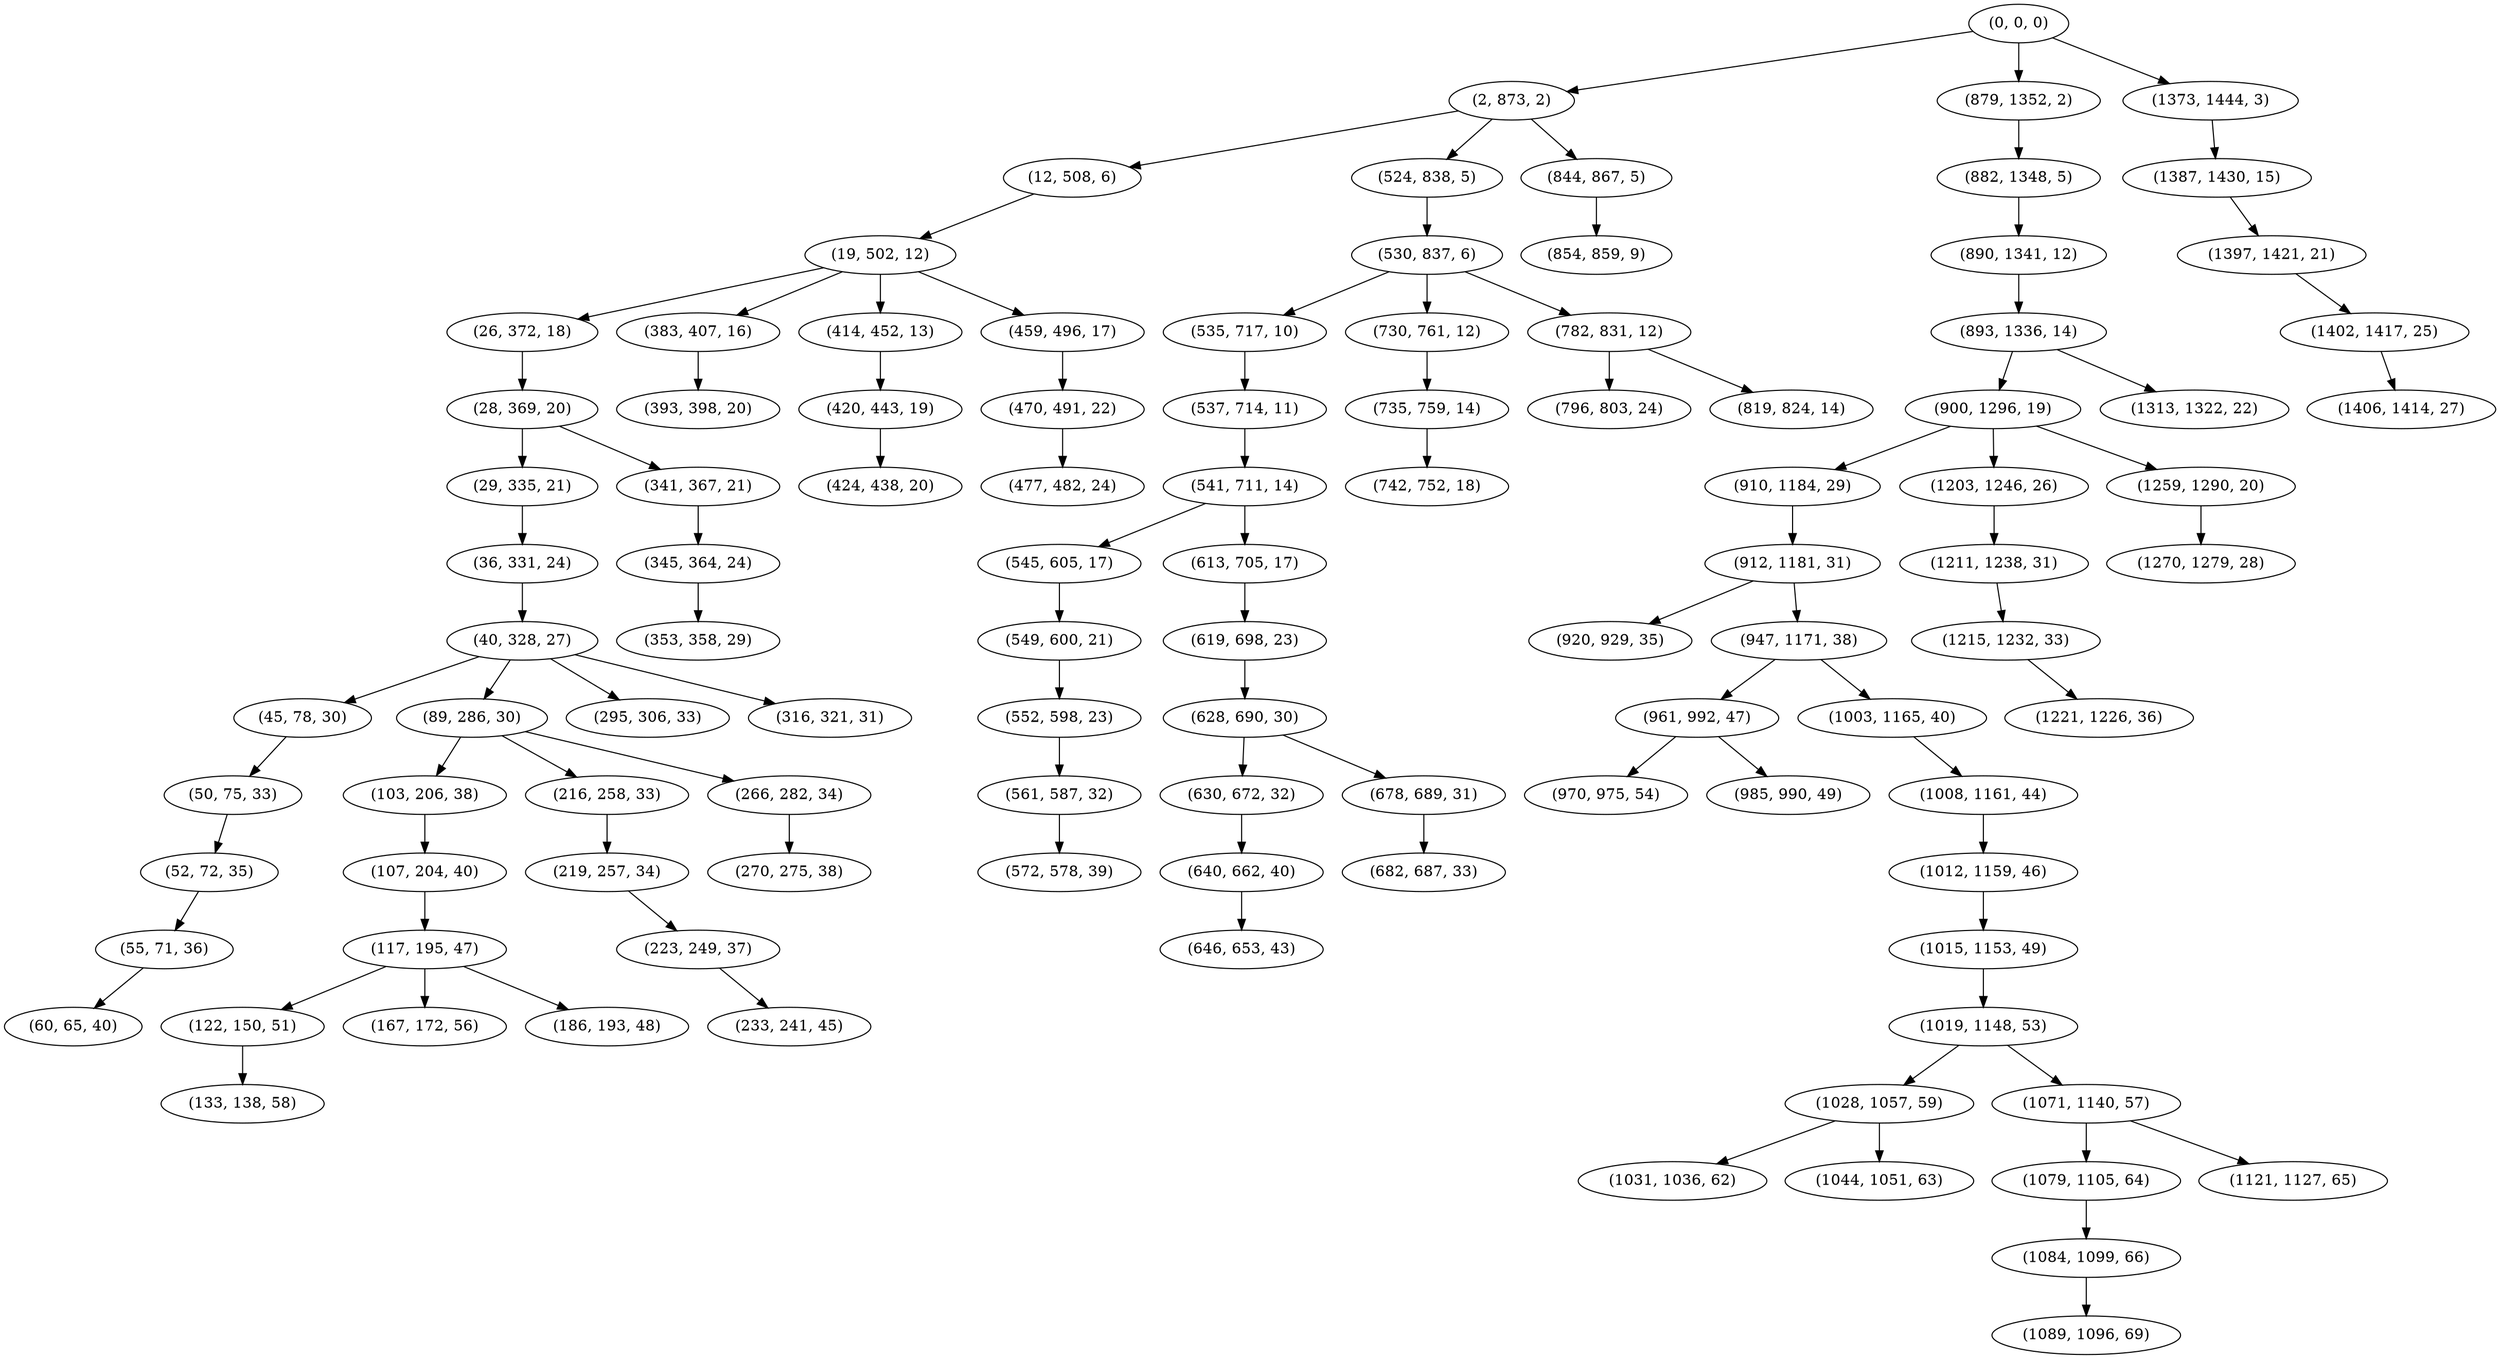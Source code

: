 digraph tree {
    "(0, 0, 0)";
    "(2, 873, 2)";
    "(12, 508, 6)";
    "(19, 502, 12)";
    "(26, 372, 18)";
    "(28, 369, 20)";
    "(29, 335, 21)";
    "(36, 331, 24)";
    "(40, 328, 27)";
    "(45, 78, 30)";
    "(50, 75, 33)";
    "(52, 72, 35)";
    "(55, 71, 36)";
    "(60, 65, 40)";
    "(89, 286, 30)";
    "(103, 206, 38)";
    "(107, 204, 40)";
    "(117, 195, 47)";
    "(122, 150, 51)";
    "(133, 138, 58)";
    "(167, 172, 56)";
    "(186, 193, 48)";
    "(216, 258, 33)";
    "(219, 257, 34)";
    "(223, 249, 37)";
    "(233, 241, 45)";
    "(266, 282, 34)";
    "(270, 275, 38)";
    "(295, 306, 33)";
    "(316, 321, 31)";
    "(341, 367, 21)";
    "(345, 364, 24)";
    "(353, 358, 29)";
    "(383, 407, 16)";
    "(393, 398, 20)";
    "(414, 452, 13)";
    "(420, 443, 19)";
    "(424, 438, 20)";
    "(459, 496, 17)";
    "(470, 491, 22)";
    "(477, 482, 24)";
    "(524, 838, 5)";
    "(530, 837, 6)";
    "(535, 717, 10)";
    "(537, 714, 11)";
    "(541, 711, 14)";
    "(545, 605, 17)";
    "(549, 600, 21)";
    "(552, 598, 23)";
    "(561, 587, 32)";
    "(572, 578, 39)";
    "(613, 705, 17)";
    "(619, 698, 23)";
    "(628, 690, 30)";
    "(630, 672, 32)";
    "(640, 662, 40)";
    "(646, 653, 43)";
    "(678, 689, 31)";
    "(682, 687, 33)";
    "(730, 761, 12)";
    "(735, 759, 14)";
    "(742, 752, 18)";
    "(782, 831, 12)";
    "(796, 803, 24)";
    "(819, 824, 14)";
    "(844, 867, 5)";
    "(854, 859, 9)";
    "(879, 1352, 2)";
    "(882, 1348, 5)";
    "(890, 1341, 12)";
    "(893, 1336, 14)";
    "(900, 1296, 19)";
    "(910, 1184, 29)";
    "(912, 1181, 31)";
    "(920, 929, 35)";
    "(947, 1171, 38)";
    "(961, 992, 47)";
    "(970, 975, 54)";
    "(985, 990, 49)";
    "(1003, 1165, 40)";
    "(1008, 1161, 44)";
    "(1012, 1159, 46)";
    "(1015, 1153, 49)";
    "(1019, 1148, 53)";
    "(1028, 1057, 59)";
    "(1031, 1036, 62)";
    "(1044, 1051, 63)";
    "(1071, 1140, 57)";
    "(1079, 1105, 64)";
    "(1084, 1099, 66)";
    "(1089, 1096, 69)";
    "(1121, 1127, 65)";
    "(1203, 1246, 26)";
    "(1211, 1238, 31)";
    "(1215, 1232, 33)";
    "(1221, 1226, 36)";
    "(1259, 1290, 20)";
    "(1270, 1279, 28)";
    "(1313, 1322, 22)";
    "(1373, 1444, 3)";
    "(1387, 1430, 15)";
    "(1397, 1421, 21)";
    "(1402, 1417, 25)";
    "(1406, 1414, 27)";
    "(0, 0, 0)" -> "(2, 873, 2)";
    "(0, 0, 0)" -> "(879, 1352, 2)";
    "(0, 0, 0)" -> "(1373, 1444, 3)";
    "(2, 873, 2)" -> "(12, 508, 6)";
    "(2, 873, 2)" -> "(524, 838, 5)";
    "(2, 873, 2)" -> "(844, 867, 5)";
    "(12, 508, 6)" -> "(19, 502, 12)";
    "(19, 502, 12)" -> "(26, 372, 18)";
    "(19, 502, 12)" -> "(383, 407, 16)";
    "(19, 502, 12)" -> "(414, 452, 13)";
    "(19, 502, 12)" -> "(459, 496, 17)";
    "(26, 372, 18)" -> "(28, 369, 20)";
    "(28, 369, 20)" -> "(29, 335, 21)";
    "(28, 369, 20)" -> "(341, 367, 21)";
    "(29, 335, 21)" -> "(36, 331, 24)";
    "(36, 331, 24)" -> "(40, 328, 27)";
    "(40, 328, 27)" -> "(45, 78, 30)";
    "(40, 328, 27)" -> "(89, 286, 30)";
    "(40, 328, 27)" -> "(295, 306, 33)";
    "(40, 328, 27)" -> "(316, 321, 31)";
    "(45, 78, 30)" -> "(50, 75, 33)";
    "(50, 75, 33)" -> "(52, 72, 35)";
    "(52, 72, 35)" -> "(55, 71, 36)";
    "(55, 71, 36)" -> "(60, 65, 40)";
    "(89, 286, 30)" -> "(103, 206, 38)";
    "(89, 286, 30)" -> "(216, 258, 33)";
    "(89, 286, 30)" -> "(266, 282, 34)";
    "(103, 206, 38)" -> "(107, 204, 40)";
    "(107, 204, 40)" -> "(117, 195, 47)";
    "(117, 195, 47)" -> "(122, 150, 51)";
    "(117, 195, 47)" -> "(167, 172, 56)";
    "(117, 195, 47)" -> "(186, 193, 48)";
    "(122, 150, 51)" -> "(133, 138, 58)";
    "(216, 258, 33)" -> "(219, 257, 34)";
    "(219, 257, 34)" -> "(223, 249, 37)";
    "(223, 249, 37)" -> "(233, 241, 45)";
    "(266, 282, 34)" -> "(270, 275, 38)";
    "(341, 367, 21)" -> "(345, 364, 24)";
    "(345, 364, 24)" -> "(353, 358, 29)";
    "(383, 407, 16)" -> "(393, 398, 20)";
    "(414, 452, 13)" -> "(420, 443, 19)";
    "(420, 443, 19)" -> "(424, 438, 20)";
    "(459, 496, 17)" -> "(470, 491, 22)";
    "(470, 491, 22)" -> "(477, 482, 24)";
    "(524, 838, 5)" -> "(530, 837, 6)";
    "(530, 837, 6)" -> "(535, 717, 10)";
    "(530, 837, 6)" -> "(730, 761, 12)";
    "(530, 837, 6)" -> "(782, 831, 12)";
    "(535, 717, 10)" -> "(537, 714, 11)";
    "(537, 714, 11)" -> "(541, 711, 14)";
    "(541, 711, 14)" -> "(545, 605, 17)";
    "(541, 711, 14)" -> "(613, 705, 17)";
    "(545, 605, 17)" -> "(549, 600, 21)";
    "(549, 600, 21)" -> "(552, 598, 23)";
    "(552, 598, 23)" -> "(561, 587, 32)";
    "(561, 587, 32)" -> "(572, 578, 39)";
    "(613, 705, 17)" -> "(619, 698, 23)";
    "(619, 698, 23)" -> "(628, 690, 30)";
    "(628, 690, 30)" -> "(630, 672, 32)";
    "(628, 690, 30)" -> "(678, 689, 31)";
    "(630, 672, 32)" -> "(640, 662, 40)";
    "(640, 662, 40)" -> "(646, 653, 43)";
    "(678, 689, 31)" -> "(682, 687, 33)";
    "(730, 761, 12)" -> "(735, 759, 14)";
    "(735, 759, 14)" -> "(742, 752, 18)";
    "(782, 831, 12)" -> "(796, 803, 24)";
    "(782, 831, 12)" -> "(819, 824, 14)";
    "(844, 867, 5)" -> "(854, 859, 9)";
    "(879, 1352, 2)" -> "(882, 1348, 5)";
    "(882, 1348, 5)" -> "(890, 1341, 12)";
    "(890, 1341, 12)" -> "(893, 1336, 14)";
    "(893, 1336, 14)" -> "(900, 1296, 19)";
    "(893, 1336, 14)" -> "(1313, 1322, 22)";
    "(900, 1296, 19)" -> "(910, 1184, 29)";
    "(900, 1296, 19)" -> "(1203, 1246, 26)";
    "(900, 1296, 19)" -> "(1259, 1290, 20)";
    "(910, 1184, 29)" -> "(912, 1181, 31)";
    "(912, 1181, 31)" -> "(920, 929, 35)";
    "(912, 1181, 31)" -> "(947, 1171, 38)";
    "(947, 1171, 38)" -> "(961, 992, 47)";
    "(947, 1171, 38)" -> "(1003, 1165, 40)";
    "(961, 992, 47)" -> "(970, 975, 54)";
    "(961, 992, 47)" -> "(985, 990, 49)";
    "(1003, 1165, 40)" -> "(1008, 1161, 44)";
    "(1008, 1161, 44)" -> "(1012, 1159, 46)";
    "(1012, 1159, 46)" -> "(1015, 1153, 49)";
    "(1015, 1153, 49)" -> "(1019, 1148, 53)";
    "(1019, 1148, 53)" -> "(1028, 1057, 59)";
    "(1019, 1148, 53)" -> "(1071, 1140, 57)";
    "(1028, 1057, 59)" -> "(1031, 1036, 62)";
    "(1028, 1057, 59)" -> "(1044, 1051, 63)";
    "(1071, 1140, 57)" -> "(1079, 1105, 64)";
    "(1071, 1140, 57)" -> "(1121, 1127, 65)";
    "(1079, 1105, 64)" -> "(1084, 1099, 66)";
    "(1084, 1099, 66)" -> "(1089, 1096, 69)";
    "(1203, 1246, 26)" -> "(1211, 1238, 31)";
    "(1211, 1238, 31)" -> "(1215, 1232, 33)";
    "(1215, 1232, 33)" -> "(1221, 1226, 36)";
    "(1259, 1290, 20)" -> "(1270, 1279, 28)";
    "(1373, 1444, 3)" -> "(1387, 1430, 15)";
    "(1387, 1430, 15)" -> "(1397, 1421, 21)";
    "(1397, 1421, 21)" -> "(1402, 1417, 25)";
    "(1402, 1417, 25)" -> "(1406, 1414, 27)";
}
